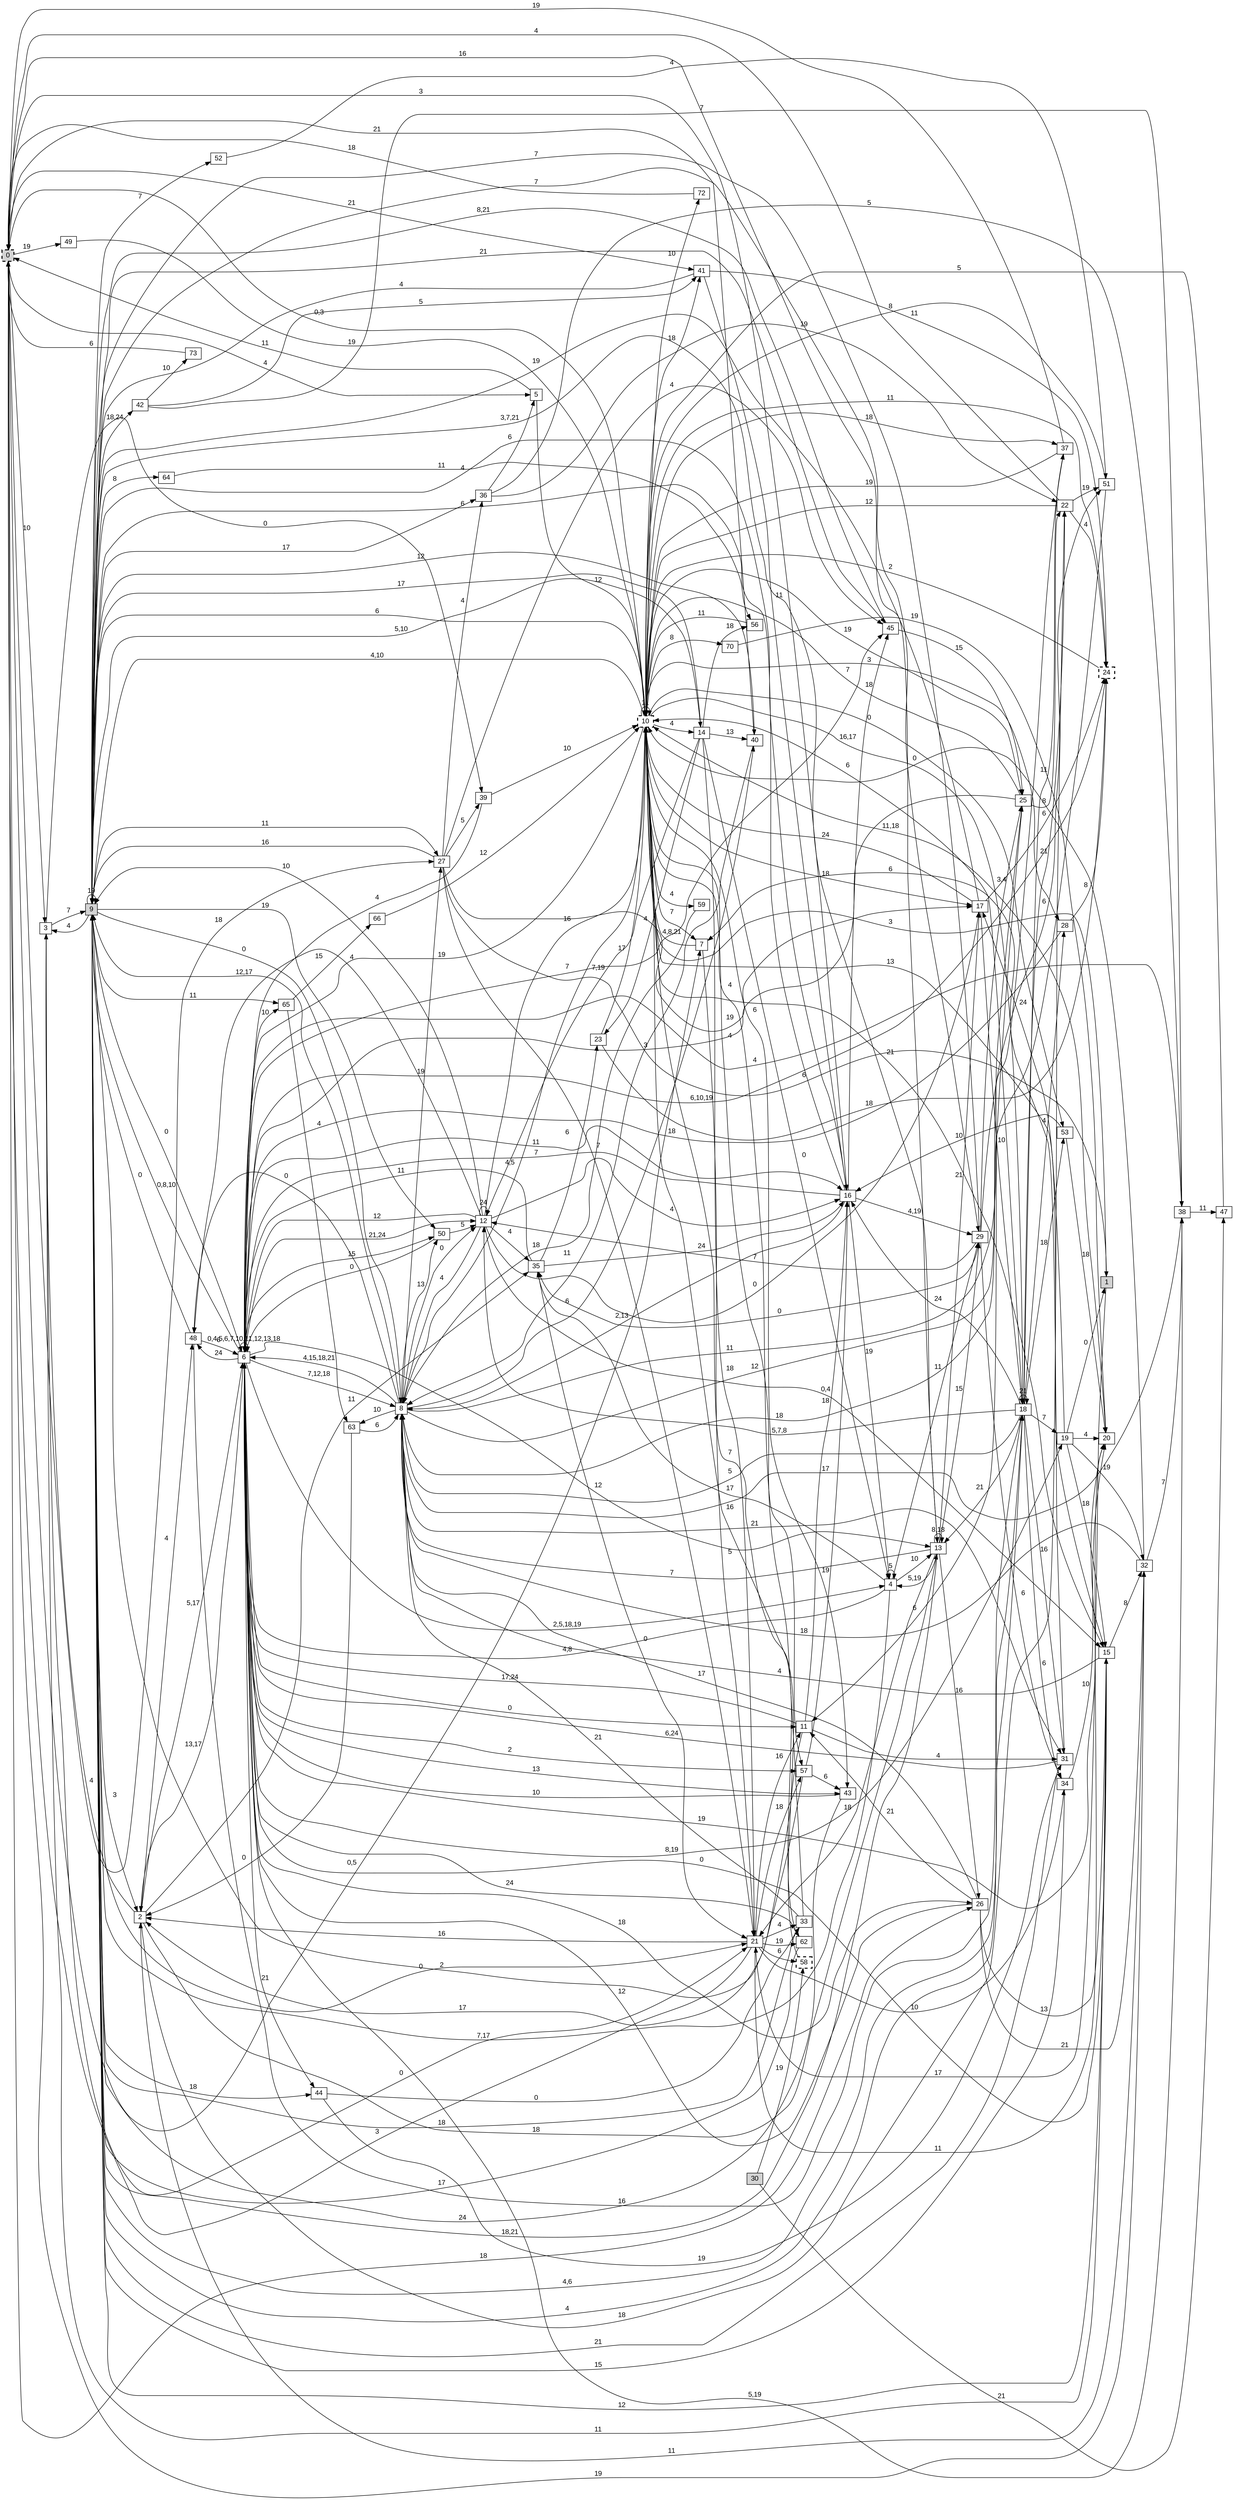 digraph "NDFA" {
  rankdir=LR
  node [shape=box width=0.1 height=0.1 fontname=Arial]
  edge [fontname=Arial]
/* Estados */
 s0 [label="0" style="filled,bold,dashed"] /* I:1 F:1 D:0 */
 s1 [label="1" style="filled"] /* I:1 F:0 D:0 */
 s2 [label="2" ] /* I:0 F:0 D:0 */
 s3 [label="3" ] /* I:0 F:0 D:0 */
 s4 [label="4" ] /* I:0 F:0 D:0 */
 s5 [label="5" ] /* I:0 F:0 D:0 */
 s6 [label="6" ] /* I:0 F:0 D:0 */
 s7 [label="7" ] /* I:0 F:0 D:0 */
 s8 [label="8" ] /* I:0 F:0 D:0 */
 s9 [label="9" style="filled"] /* I:1 F:0 D:0 */
 s10 [label="10" style="bold,dashed"] /* I:0 F:1 D:0 */
 s11 [label="11" ] /* I:0 F:0 D:0 */
 s12 [label="12" ] /* I:0 F:0 D:0 */
 s13 [label="13" ] /* I:0 F:0 D:0 */
 s14 [label="14" ] /* I:0 F:0 D:0 */
 s15 [label="15" ] /* I:0 F:0 D:0 */
 s16 [label="16" ] /* I:0 F:0 D:0 */
 s17 [label="17" ] /* I:0 F:0 D:0 */
 s18 [label="18" ] /* I:0 F:0 D:0 */
 s19 [label="19" ] /* I:0 F:0 D:0 */
 s20 [label="20" ] /* I:0 F:0 D:0 */
 s21 [label="21" ] /* I:0 F:0 D:0 */
 s22 [label="22" ] /* I:0 F:0 D:0 */
 s23 [label="23" ] /* I:0 F:0 D:0 */
 s24 [label="24" style="bold,dashed"] /* I:0 F:1 D:0 */
 s25 [label="25" ] /* I:0 F:0 D:0 */
 s26 [label="26" ] /* I:0 F:0 D:0 */
 s27 [label="27" ] /* I:0 F:0 D:0 */
 s28 [label="28" ] /* I:0 F:0 D:0 */
 s29 [label="29" ] /* I:0 F:0 D:0 */
 s30 [label="30" style="filled"] /* I:1 F:0 D:0 */
 s31 [label="31" ] /* I:0 F:0 D:0 */
 s32 [label="32" ] /* I:0 F:0 D:0 */
 s33 [label="33" ] /* I:0 F:0 D:0 */
 s34 [label="34" ] /* I:0 F:0 D:0 */
 s35 [label="35" ] /* I:0 F:0 D:0 */
 s36 [label="36" ] /* I:0 F:0 D:0 */
 s37 [label="37" ] /* I:0 F:0 D:0 */
 s38 [label="38" ] /* I:0 F:0 D:0 */
 s39 [label="39" ] /* I:0 F:0 D:0 */
 s40 [label="40" ] /* I:0 F:0 D:0 */
 s41 [label="41" ] /* I:0 F:0 D:0 */
 s42 [label="42" ] /* I:0 F:0 D:0 */
 s43 [label="43" ] /* I:0 F:0 D:0 */
 s44 [label="44" ] /* I:0 F:0 D:0 */
 s45 [label="45" ] /* I:0 F:0 D:0 */
 s47 [label="47" ] /* I:0 F:0 D:0 */
 s48 [label="48" ] /* I:0 F:0 D:0 */
 s49 [label="49" ] /* I:0 F:0 D:0 */
 s50 [label="50" ] /* I:0 F:0 D:0 */
 s51 [label="51" ] /* I:0 F:0 D:0 */
 s52 [label="52" ] /* I:0 F:0 D:0 */
 s53 [label="53" ] /* I:0 F:0 D:0 */
 s56 [label="56" ] /* I:0 F:0 D:0 */
 s57 [label="57" ] /* I:0 F:0 D:0 */
 s58 [label="58" style="bold,dashed"] /* I:0 F:1 D:0 */
 s59 [label="59" ] /* I:0 F:0 D:0 */
 s62 [label="62" ] /* I:0 F:0 D:0 */
 s63 [label="63" ] /* I:0 F:0 D:0 */
 s64 [label="64" ] /* I:0 F:0 D:0 */
 s65 [label="65" ] /* I:0 F:0 D:0 */
 s66 [label="66" ] /* I:0 F:0 D:0 */
 s70 [label="70" ] /* I:0 F:0 D:0 */
 s72 [label="72" ] /* I:0 F:0 D:0 */
 s73 [label="73" ] /* I:0 F:0 D:0 */
/* Transiciones */
  s0 -> s3 [label="10"]
  s0 -> s5 [label="4"]
  s0 -> s7 [label="0,5"]
  s0 -> s10 [label="0,3"]
  s0 -> s13 [label="16"]
  s0 -> s16 [label="3"]
  s0 -> s26 [label="18"]
  s0 -> s27 [label="18"]
  s0 -> s32 [label="19"]
  s0 -> s41 [label="21"]
  s0 -> s49 [label="19"]
  s1 -> s10 [label="3"]
  s1 -> s21 [label="17"]
  s2 -> s3 [label="4"]
  s2 -> s6 [label="5,17"]
  s2 -> s13 [label="18"]
  s2 -> s22 [label="18"]
  s2 -> s35 [label="11"]
  s2 -> s48 [label="4"]
  s3 -> s9 [label="7"]
  s3 -> s15 [label="11"]
  s3 -> s21 [label="0"]
  s3 -> s39 [label="0"]
  s4 -> s4 [label="5"]
  s4 -> s6 [label="4,8"]
  s4 -> s9 [label="7,17"]
  s4 -> s13 [label="10"]
  s4 -> s29 [label="11"]
  s4 -> s35 [label="17"]
  s5 -> s0 [label="11"]
  s5 -> s10 [label="12"]
  s6 -> s2 [label="13,17"]
  s6 -> s4 [label="2,5,18,19"]
  s6 -> s6 [label="0,4,5,6,7,10,11,12,13,18"]
  s6 -> s8 [label="7,12,18"]
  s6 -> s9 [label="0,8,10"]
  s6 -> s11 [label="0"]
  s6 -> s12 [label="21,24"]
  s6 -> s13 [label="12"]
  s6 -> s16 [label="11"]
  s6 -> s19 [label="8,19"]
  s6 -> s26 [label="18"]
  s6 -> s38 [label="5,19"]
  s6 -> s43 [label="13"]
  s6 -> s44 [label="21"]
  s6 -> s45 [label="7"]
  s6 -> s48 [label="24"]
  s6 -> s50 [label="15"]
  s6 -> s57 [label="2"]
  s6 -> s62 [label="24"]
  s6 -> s65 [label="10"]
  s7 -> s10 [label="4,8,21"]
  s7 -> s21 [label="5"]
  s8 -> s6 [label="4,15,18,21"]
  s8 -> s9 [label="12,17"]
  s8 -> s12 [label="0"]
  s8 -> s25 [label="11"]
  s8 -> s27 [label="19"]
  s8 -> s31 [label="21"]
  s8 -> s37 [label="12"]
  s8 -> s40 [label="6"]
  s8 -> s48 [label="0"]
  s8 -> s50 [label="13"]
  s8 -> s63 [label="10"]
  s9 -> s2 [label="3"]
  s9 -> s3 [label="4"]
  s9 -> s6 [label="0"]
  s9 -> s8 [label="0"]
  s9 -> s9 [label="19"]
  s9 -> s10 [label="6"]
  s9 -> s13 [label="3,7,21"]
  s9 -> s14 [label="5,10"]
  s9 -> s16 [label="4"]
  s9 -> s18 [label="4,6"]
  s9 -> s21 [label="0"]
  s9 -> s27 [label="11"]
  s9 -> s29 [label="7"]
  s9 -> s36 [label="17"]
  s9 -> s40 [label="12"]
  s9 -> s42 [label="18,24"]
  s9 -> s44 [label="18"]
  s9 -> s45 [label="21"]
  s9 -> s50 [label="19"]
  s9 -> s52 [label="7"]
  s9 -> s64 [label="8"]
  s9 -> s65 [label="11"]
  s10 -> s6 [label="19"]
  s10 -> s7 [label="7"]
  s10 -> s8 [label="4,5"]
  s10 -> s9 [label="4,10"]
  s10 -> s10 [label="11"]
  s10 -> s14 [label="4"]
  s10 -> s15 [label="21"]
  s10 -> s17 [label="18"]
  s10 -> s18 [label="16,17"]
  s10 -> s24 [label="11"]
  s10 -> s25 [label="19"]
  s10 -> s28 [label="3"]
  s10 -> s37 [label="18"]
  s10 -> s41 [label="18"]
  s10 -> s43 [label="6"]
  s10 -> s53 [label="0"]
  s10 -> s57 [label="4"]
  s10 -> s59 [label="4"]
  s10 -> s70 [label="8"]
  s10 -> s72 [label="10"]
  s11 -> s2 [label="17"]
  s11 -> s6 [label="17,24"]
  s11 -> s16 [label="18"]
  s11 -> s31 [label="4"]
  s12 -> s6 [label="12"]
  s12 -> s8 [label="4"]
  s12 -> s9 [label="10"]
  s12 -> s10 [label="16"]
  s12 -> s12 [label="24"]
  s12 -> s15 [label="0,4"]
  s12 -> s16 [label="4"]
  s12 -> s17 [label="0"]
  s12 -> s35 [label="4"]
  s12 -> s48 [label="4"]
  s13 -> s4 [label="5,19"]
  s13 -> s8 [label="7"]
  s13 -> s9 [label="18,21"]
  s13 -> s13 [label="8,18"]
  s13 -> s17 [label="21"]
  s13 -> s21 [label="18"]
  s13 -> s26 [label="16"]
  s13 -> s29 [label="15"]
  s14 -> s4 [label="0"]
  s14 -> s9 [label="17"]
  s14 -> s12 [label="7,19"]
  s14 -> s21 [label="18"]
  s14 -> s23 [label="4"]
  s14 -> s40 [label="13"]
  s14 -> s56 [label="18"]
  s15 -> s6 [label="0"]
  s15 -> s8 [label="4"]
  s15 -> s9 [label="12"]
  s15 -> s10 [label="13"]
  s15 -> s32 [label="8"]
  s16 -> s4 [label="19"]
  s16 -> s6 [label="7"]
  s16 -> s8 [label="2,13"]
  s16 -> s9 [label="6"]
  s16 -> s29 [label="4,19"]
  s16 -> s45 [label="18"]
  s17 -> s9 [label="19"]
  s17 -> s10 [label="24"]
  s17 -> s18 [label="10"]
  s17 -> s24 [label="6"]
  s18 -> s8 [label="5"]
  s18 -> s9 [label="4"]
  s18 -> s10 [label="6"]
  s18 -> s12 [label="5,7,8"]
  s18 -> s13 [label="21"]
  s18 -> s16 [label="24"]
  s18 -> s18 [label="21"]
  s18 -> s19 [label="7"]
  s18 -> s22 [label="21"]
  s18 -> s28 [label="4"]
  s18 -> s31 [label="16"]
  s18 -> s34 [label="6"]
  s18 -> s37 [label="11"]
  s18 -> s53 [label="18"]
  s19 -> s1 [label="0"]
  s19 -> s15 [label="18"]
  s19 -> s17 [label="24"]
  s19 -> s20 [label="4"]
  s19 -> s32 [label="19"]
  s20 -> s6 [label="19"]
  s20 -> s10 [label="11,18"]
  s21 -> s0 [label="3"]
  s21 -> s2 [label="16"]
  s21 -> s11 [label="16"]
  s21 -> s20 [label="11"]
  s21 -> s33 [label="4"]
  s21 -> s34 [label="10"]
  s21 -> s57 [label="18"]
  s21 -> s58 [label="6"]
  s21 -> s62 [label="19"]
  s22 -> s0 [label="4"]
  s22 -> s10 [label="12"]
  s22 -> s24 [label="4"]
  s22 -> s51 [label="19"]
  s23 -> s10 [label="17"]
  s23 -> s24 [label="18"]
  s24 -> s6 [label="6,10,19"]
  s24 -> s10 [label="2"]
  s25 -> s6 [label="3"]
  s25 -> s10 [label="7"]
  s25 -> s11 [label="6"]
  s25 -> s22 [label="8"]
  s26 -> s6 [label="12"]
  s26 -> s8 [label="17"]
  s26 -> s11 [label="21"]
  s26 -> s15 [label="13"]
  s26 -> s32 [label="21"]
  s27 -> s1 [label="6"]
  s27 -> s9 [label="16"]
  s27 -> s17 [label="19"]
  s27 -> s21 [label="7"]
  s27 -> s36 [label="4"]
  s27 -> s39 [label="5"]
  s27 -> s45 [label="4"]
  s28 -> s6 [label="18"]
  s28 -> s24 [label="8"]
  s29 -> s9 [label="7"]
  s29 -> s12 [label="7"]
  s29 -> s25 [label="3,4"]
  s29 -> s34 [label="6"]
  s29 -> s35 [label="0"]
  s29 -> s51 [label="6"]
  s30 -> s47 [label="21"]
  s30 -> s58 [label="19"]
  s31 -> s6 [label="6,24"]
  s31 -> s7 [label="6"]
  s31 -> s9 [label="21"]
  s32 -> s2 [label="11"]
  s32 -> s8 [label="18"]
  s32 -> s10 [label="0"]
  s32 -> s38 [label="7"]
  s33 -> s8 [label="21"]
  s33 -> s9 [label="18"]
  s33 -> s10 [label="4"]
  s34 -> s9 [label="15"]
  s34 -> s20 [label="10"]
  s35 -> s6 [label="11"]
  s35 -> s16 [label="24"]
  s35 -> s21 [label="0"]
  s35 -> s23 [label="6"]
  s36 -> s5 [label="6"]
  s36 -> s22 [label="19"]
  s36 -> s38 [label="5"]
  s37 -> s0 [label="19"]
  s37 -> s10 [label="19"]
  s38 -> s6 [label="4"]
  s38 -> s8 [label="17"]
  s38 -> s47 [label="11"]
  s39 -> s6 [label="4"]
  s39 -> s10 [label="10"]
  s40 -> s0 [label="21"]
  s40 -> s8 [label="11"]
  s41 -> s9 [label="4"]
  s41 -> s16 [label="11"]
  s41 -> s24 [label="11"]
  s42 -> s38 [label="7"]
  s42 -> s41 [label="5"]
  s42 -> s73 [label="10"]
  s43 -> s6 [label="10"]
  s43 -> s9 [label="24"]
  s44 -> s31 [label="19"]
  s44 -> s33 [label="0"]
  s45 -> s9 [label="8,21"]
  s45 -> s25 [label="15"]
  s47 -> s10 [label="5"]
  s48 -> s6 [label="6"]
  s48 -> s9 [label="0"]
  s48 -> s18 [label="16"]
  s49 -> s10 [label="19"]
  s50 -> s6 [label="0"]
  s50 -> s12 [label="5"]
  s51 -> s8 [label="18"]
  s51 -> s10 [label="8"]
  s52 -> s51 [label="4"]
  s53 -> s16 [label="10"]
  s53 -> s20 [label="18"]
  s56 -> s10 [label="11"]
  s57 -> s9 [label="2"]
  s57 -> s16 [label="19"]
  s57 -> s43 [label="6"]
  s58 -> s10 [label="7"]
  s59 -> s8 [label="18"]
  s62 -> s9 [label="17"]
  s62 -> s10 [label="16"]
  s63 -> s2 [label="0"]
  s63 -> s8 [label="6"]
  s64 -> s56 [label="11"]
  s65 -> s63 [label="4"]
  s65 -> s66 [label="15"]
  s66 -> s10 [label="12"]
  s70 -> s20 [label="19"]
  s72 -> s0 [label="18"]
  s73 -> s0 [label="6"]
}
